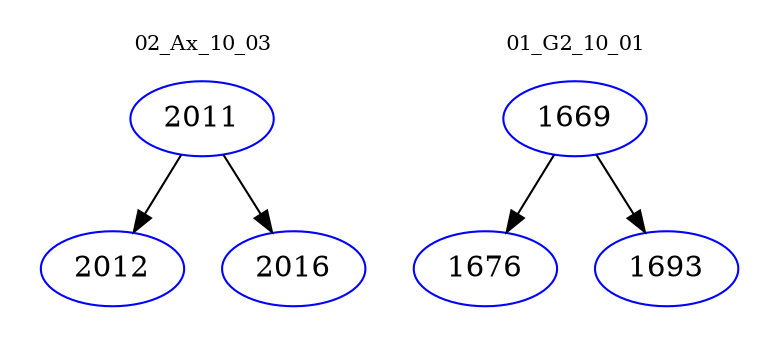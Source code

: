 digraph{
subgraph cluster_0 {
color = white
label = "02_Ax_10_03";
fontsize=10;
T0_2011 [label="2011", color="blue"]
T0_2011 -> T0_2012 [color="black"]
T0_2012 [label="2012", color="blue"]
T0_2011 -> T0_2016 [color="black"]
T0_2016 [label="2016", color="blue"]
}
subgraph cluster_1 {
color = white
label = "01_G2_10_01";
fontsize=10;
T1_1669 [label="1669", color="blue"]
T1_1669 -> T1_1676 [color="black"]
T1_1676 [label="1676", color="blue"]
T1_1669 -> T1_1693 [color="black"]
T1_1693 [label="1693", color="blue"]
}
}
